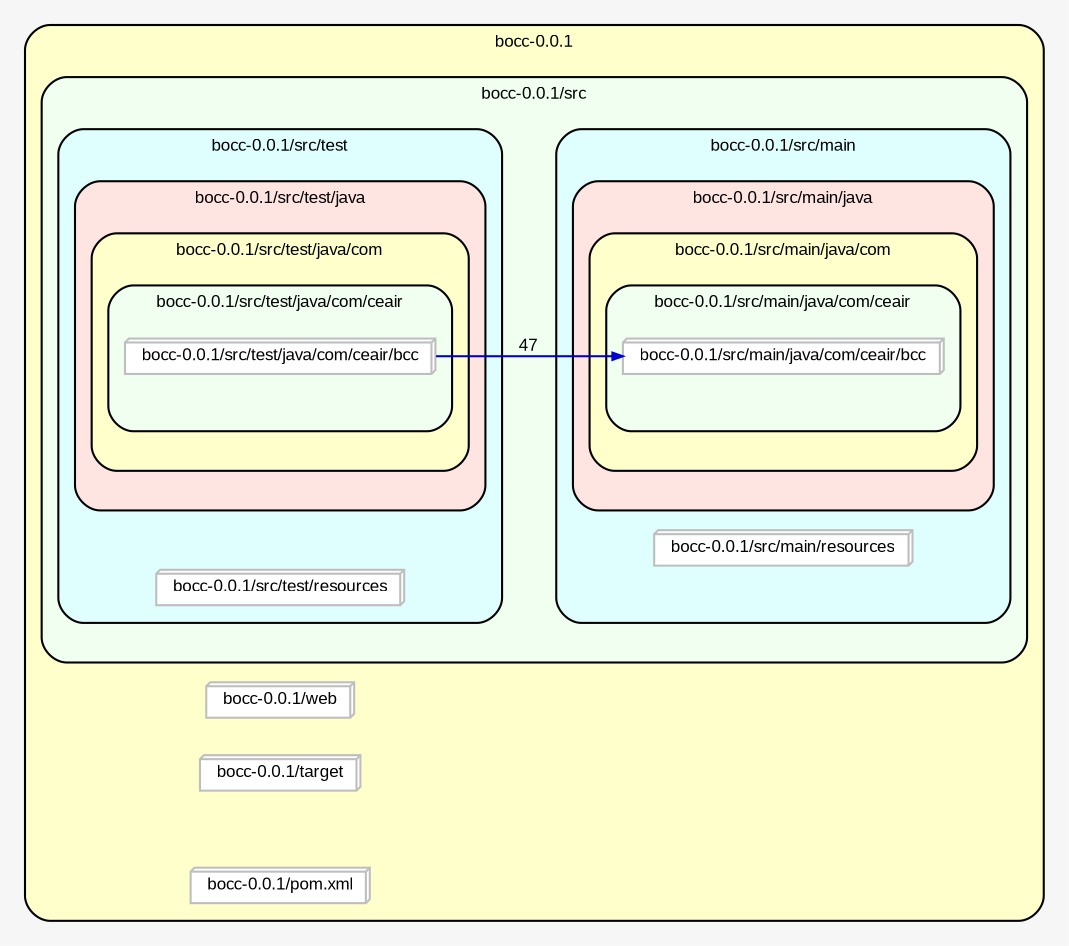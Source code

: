 digraph "" {
  graph [pack="true", bgcolor="#F6F6F6", packmode="clust", compound="true", label="", fillcolor="#FFFFCC", fontsize="8", fontname="Arial", style="rounded,filled", rankdir="LR", ranksep="1.0"];
  node [fixedsize="false", width="0.0", compound="true", label="", height="0.0", fillcolor="white", node_initialized="no", fontsize="8", style="filled", fontname="Arial", shape="rectangle", color="grey"];
  edge [fontcolor="black", lhead="", arrowhead="normal", arrowsize="0.5", compound="true", label="", fontsize="8", dir="forward", fontname="Arial", arrowtail="none", ltail="", color="black"];
  subgraph "cluster_1" {
    graph [label="bocc-0.0.1", fillcolor="#FFFFCC"];
    subgraph "cluster_2" {
      graph [label="bocc-0.0.1/src", fillcolor="#F0FFF0"];
      subgraph "cluster_3" {
        graph [label="bocc-0.0.1/src/main", fillcolor="#DFFFFF"];
        subgraph "cluster_4" {
          graph [label="bocc-0.0.1/src/main/java", fillcolor="#FFE5E2"];
          subgraph "cluster_5" {
            graph [label="bocc-0.0.1/src/main/java/com", fillcolor="#FFFFCC"];
            subgraph "cluster_6" {
              graph [label="bocc-0.0.1/src/main/java/com/ceair", fillcolor="#F0FFF0"];
              __N7 [label="bocc-0.0.1/src/main/java/com/ceair/bcc", fillcolor="#ffffff", style="filled", shape="box3d", color="#bebebe"];
              __N15 [label="", style="invis,none", shape="none"];
            }
            __N22 [label="", style="invis,none", shape="none"];
          }
          __N16 [label="", style="invis,none", shape="none"];
        }
        __N14 [label="bocc-0.0.1/src/main/resources", fillcolor="#ffffff", style="filled", shape="box3d", color="#bebebe"];
        __N24 [label="", style="invis,none", shape="none"];
      }
      subgraph "cluster_8" {
        graph [label="bocc-0.0.1/src/test", fillcolor="#DFFFFF"];
        subgraph "cluster_9" {
          graph [label="bocc-0.0.1/src/test/java", fillcolor="#FFE5E2"];
          subgraph "cluster_10" {
            graph [label="bocc-0.0.1/src/test/java/com", fillcolor="#FFFFCC"];
            subgraph "cluster_11" {
              graph [label="bocc-0.0.1/src/test/java/com/ceair", fillcolor="#F0FFF0"];
              __N12 [label="bocc-0.0.1/src/test/java/com/ceair/bcc", fillcolor="#ffffff", style="filled", shape="box3d", color="#bebebe"];
              __N17 [label="", style="invis,none", shape="none"];
            }
            __N19 [label="", style="invis,none", shape="none"];
          }
          __N25 [label="", style="invis,none", shape="none"];
        }
        __N13 [label="", style="invis,none", shape="none"];
        __N26 [label="bocc-0.0.1/src/test/resources", fillcolor="#ffffff", style="filled", shape="box3d", color="#bebebe"];
      }
      __N21 [label="", style="invis,none", shape="none"];
      __N12 -> __N7 [arrowhead="normal", label="47", dir="forward", arrowtail="none", color="#0000cd"];
    }
    __N18 [label="bocc-0.0.1/web", fillcolor="#ffffff", style="filled", shape="box3d", color="#bebebe"];
    __N20 [label="bocc-0.0.1/target", fillcolor="#ffffff", style="filled", shape="box3d", color="#bebebe"];
    __N23 [label="", style="invis,none", shape="none"];
    __N27 [label="bocc-0.0.1/pom.xml", fillcolor="#ffffff", style="filled", shape="box3d", color="#bebebe"];
  }
}
